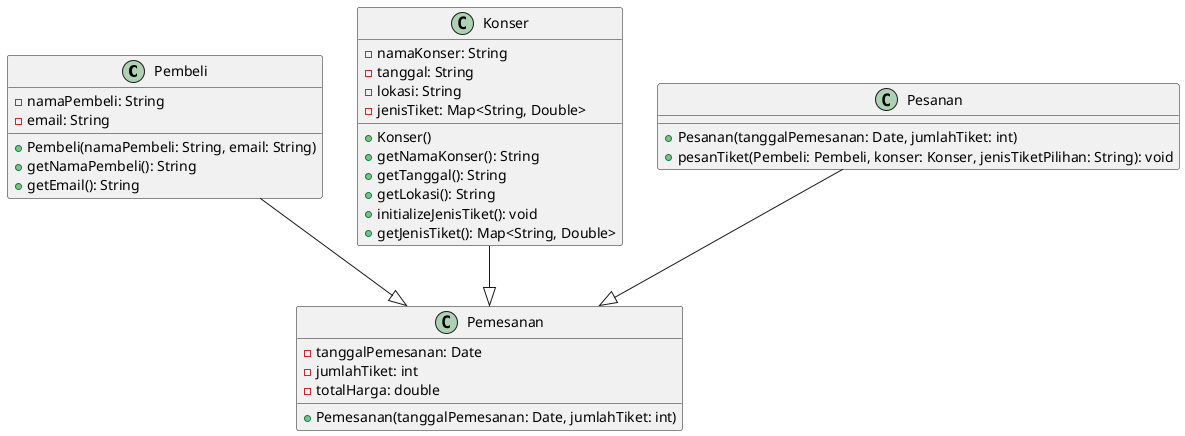 @startuml

class Pembeli {
    -namaPembeli: String
    -email: String

    +Pembeli(namaPembeli: String, email: String)
    +getNamaPembeli(): String
    +getEmail(): String
}

class Konser {
    -namaKonser: String
    -tanggal: String
    -lokasi: String
    -jenisTiket: Map<String, Double>

    +Konser()
    +getNamaKonser(): String
    +getTanggal(): String
    +getLokasi(): String
    +initializeJenisTiket(): void
    +getJenisTiket(): Map<String, Double>
}

class Pemesanan {
    -tanggalPemesanan: Date
    -jumlahTiket: int
    -totalHarga: double

    +Pemesanan(tanggalPemesanan: Date, jumlahTiket: int)
}

class Pesanan {
    +Pesanan(tanggalPemesanan: Date, jumlahTiket: int)
    +pesanTiket(Pembeli: Pembeli, konser: Konser, jenisTiketPilihan: String): void
}

Pembeli --|> Pemesanan
Konser --|> Pemesanan
Pesanan --|> Pemesanan

@enduml

